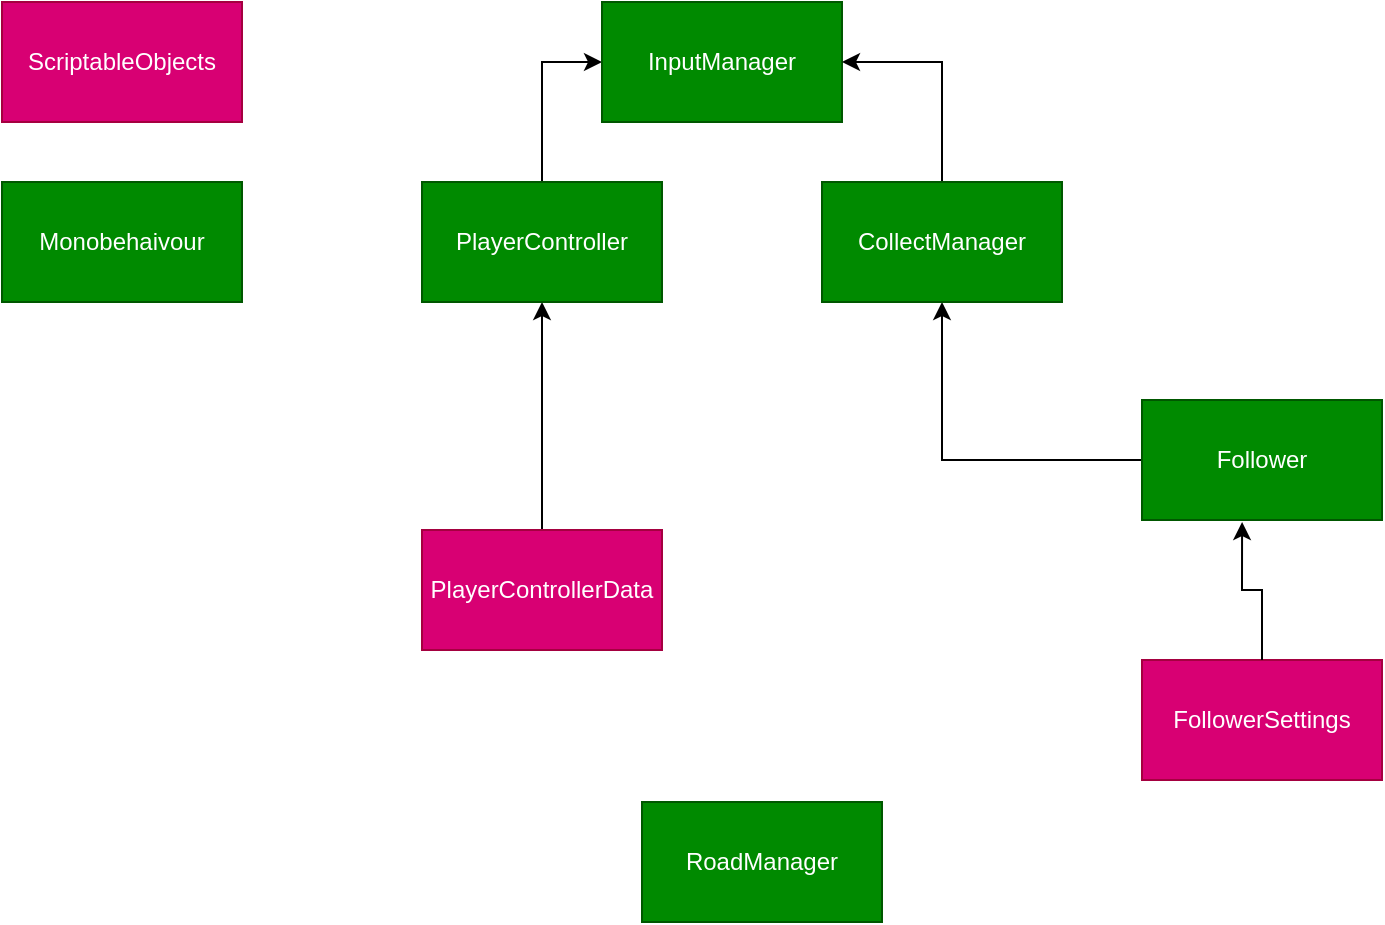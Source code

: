 <mxfile version="24.2.3" type="github">
  <diagram name="Sayfa -1" id="TCRlumir58DF3NTFlVKL">
    <mxGraphModel dx="1195" dy="650" grid="1" gridSize="10" guides="1" tooltips="1" connect="1" arrows="1" fold="1" page="1" pageScale="1" pageWidth="827" pageHeight="1169" math="0" shadow="0">
      <root>
        <mxCell id="0" />
        <mxCell id="1" parent="0" />
        <mxCell id="VoffytGsomYPn4GY-H6U-2" value="FollowerSettings" style="rounded=0;whiteSpace=wrap;html=1;fillColor=#d80073;fontColor=#ffffff;strokeColor=#A50040;" vertex="1" parent="1">
          <mxGeometry x="600" y="349" width="120" height="60" as="geometry" />
        </mxCell>
        <mxCell id="VoffytGsomYPn4GY-H6U-14" style="edgeStyle=orthogonalEdgeStyle;rounded=0;orthogonalLoop=1;jettySize=auto;html=1;entryX=0.5;entryY=1;entryDx=0;entryDy=0;" edge="1" parent="1" source="VoffytGsomYPn4GY-H6U-3" target="VoffytGsomYPn4GY-H6U-13">
          <mxGeometry relative="1" as="geometry" />
        </mxCell>
        <mxCell id="VoffytGsomYPn4GY-H6U-3" value="Follower" style="rounded=0;whiteSpace=wrap;html=1;fillColor=#008a00;fontColor=#ffffff;strokeColor=#005700;" vertex="1" parent="1">
          <mxGeometry x="600" y="219" width="120" height="60" as="geometry" />
        </mxCell>
        <mxCell id="VoffytGsomYPn4GY-H6U-4" value="ScriptableObjects" style="rounded=0;whiteSpace=wrap;html=1;fillColor=#d80073;fontColor=#ffffff;strokeColor=#A50040;" vertex="1" parent="1">
          <mxGeometry x="30" y="20" width="120" height="60" as="geometry" />
        </mxCell>
        <mxCell id="VoffytGsomYPn4GY-H6U-5" value="Monobehaivour" style="rounded=0;whiteSpace=wrap;html=1;fillColor=#008a00;fontColor=#ffffff;strokeColor=#005700;" vertex="1" parent="1">
          <mxGeometry x="30" y="110" width="120" height="60" as="geometry" />
        </mxCell>
        <mxCell id="VoffytGsomYPn4GY-H6U-6" style="edgeStyle=orthogonalEdgeStyle;rounded=0;orthogonalLoop=1;jettySize=auto;html=1;entryX=0.417;entryY=1.017;entryDx=0;entryDy=0;entryPerimeter=0;" edge="1" parent="1" source="VoffytGsomYPn4GY-H6U-2" target="VoffytGsomYPn4GY-H6U-3">
          <mxGeometry relative="1" as="geometry" />
        </mxCell>
        <mxCell id="VoffytGsomYPn4GY-H6U-10" style="edgeStyle=orthogonalEdgeStyle;rounded=0;orthogonalLoop=1;jettySize=auto;html=1;entryX=0.5;entryY=1;entryDx=0;entryDy=0;" edge="1" parent="1" source="VoffytGsomYPn4GY-H6U-8" target="VoffytGsomYPn4GY-H6U-9">
          <mxGeometry relative="1" as="geometry" />
        </mxCell>
        <mxCell id="VoffytGsomYPn4GY-H6U-8" value="PlayerControllerData" style="rounded=0;whiteSpace=wrap;html=1;fillColor=#d80073;fontColor=#ffffff;strokeColor=#A50040;" vertex="1" parent="1">
          <mxGeometry x="240" y="284" width="120" height="60" as="geometry" />
        </mxCell>
        <mxCell id="VoffytGsomYPn4GY-H6U-16" style="edgeStyle=orthogonalEdgeStyle;rounded=0;orthogonalLoop=1;jettySize=auto;html=1;entryX=0;entryY=0.5;entryDx=0;entryDy=0;" edge="1" parent="1" source="VoffytGsomYPn4GY-H6U-9" target="VoffytGsomYPn4GY-H6U-12">
          <mxGeometry relative="1" as="geometry" />
        </mxCell>
        <mxCell id="VoffytGsomYPn4GY-H6U-9" value="PlayerController" style="rounded=0;whiteSpace=wrap;html=1;fillColor=#008a00;fontColor=#ffffff;strokeColor=#005700;" vertex="1" parent="1">
          <mxGeometry x="240" y="110" width="120" height="60" as="geometry" />
        </mxCell>
        <mxCell id="VoffytGsomYPn4GY-H6U-12" value="InputManager" style="rounded=0;whiteSpace=wrap;html=1;fillColor=#008a00;fontColor=#ffffff;strokeColor=#005700;" vertex="1" parent="1">
          <mxGeometry x="330" y="20" width="120" height="60" as="geometry" />
        </mxCell>
        <mxCell id="VoffytGsomYPn4GY-H6U-15" style="edgeStyle=orthogonalEdgeStyle;rounded=0;orthogonalLoop=1;jettySize=auto;html=1;entryX=1;entryY=0.5;entryDx=0;entryDy=0;" edge="1" parent="1" source="VoffytGsomYPn4GY-H6U-13" target="VoffytGsomYPn4GY-H6U-12">
          <mxGeometry relative="1" as="geometry" />
        </mxCell>
        <mxCell id="VoffytGsomYPn4GY-H6U-13" value="CollectManager" style="rounded=0;whiteSpace=wrap;html=1;fillColor=#008a00;fontColor=#ffffff;strokeColor=#005700;" vertex="1" parent="1">
          <mxGeometry x="440" y="110" width="120" height="60" as="geometry" />
        </mxCell>
        <mxCell id="VoffytGsomYPn4GY-H6U-17" value="RoadManager" style="rounded=0;whiteSpace=wrap;html=1;fillColor=#008a00;fontColor=#ffffff;strokeColor=#005700;" vertex="1" parent="1">
          <mxGeometry x="350" y="420" width="120" height="60" as="geometry" />
        </mxCell>
      </root>
    </mxGraphModel>
  </diagram>
</mxfile>

